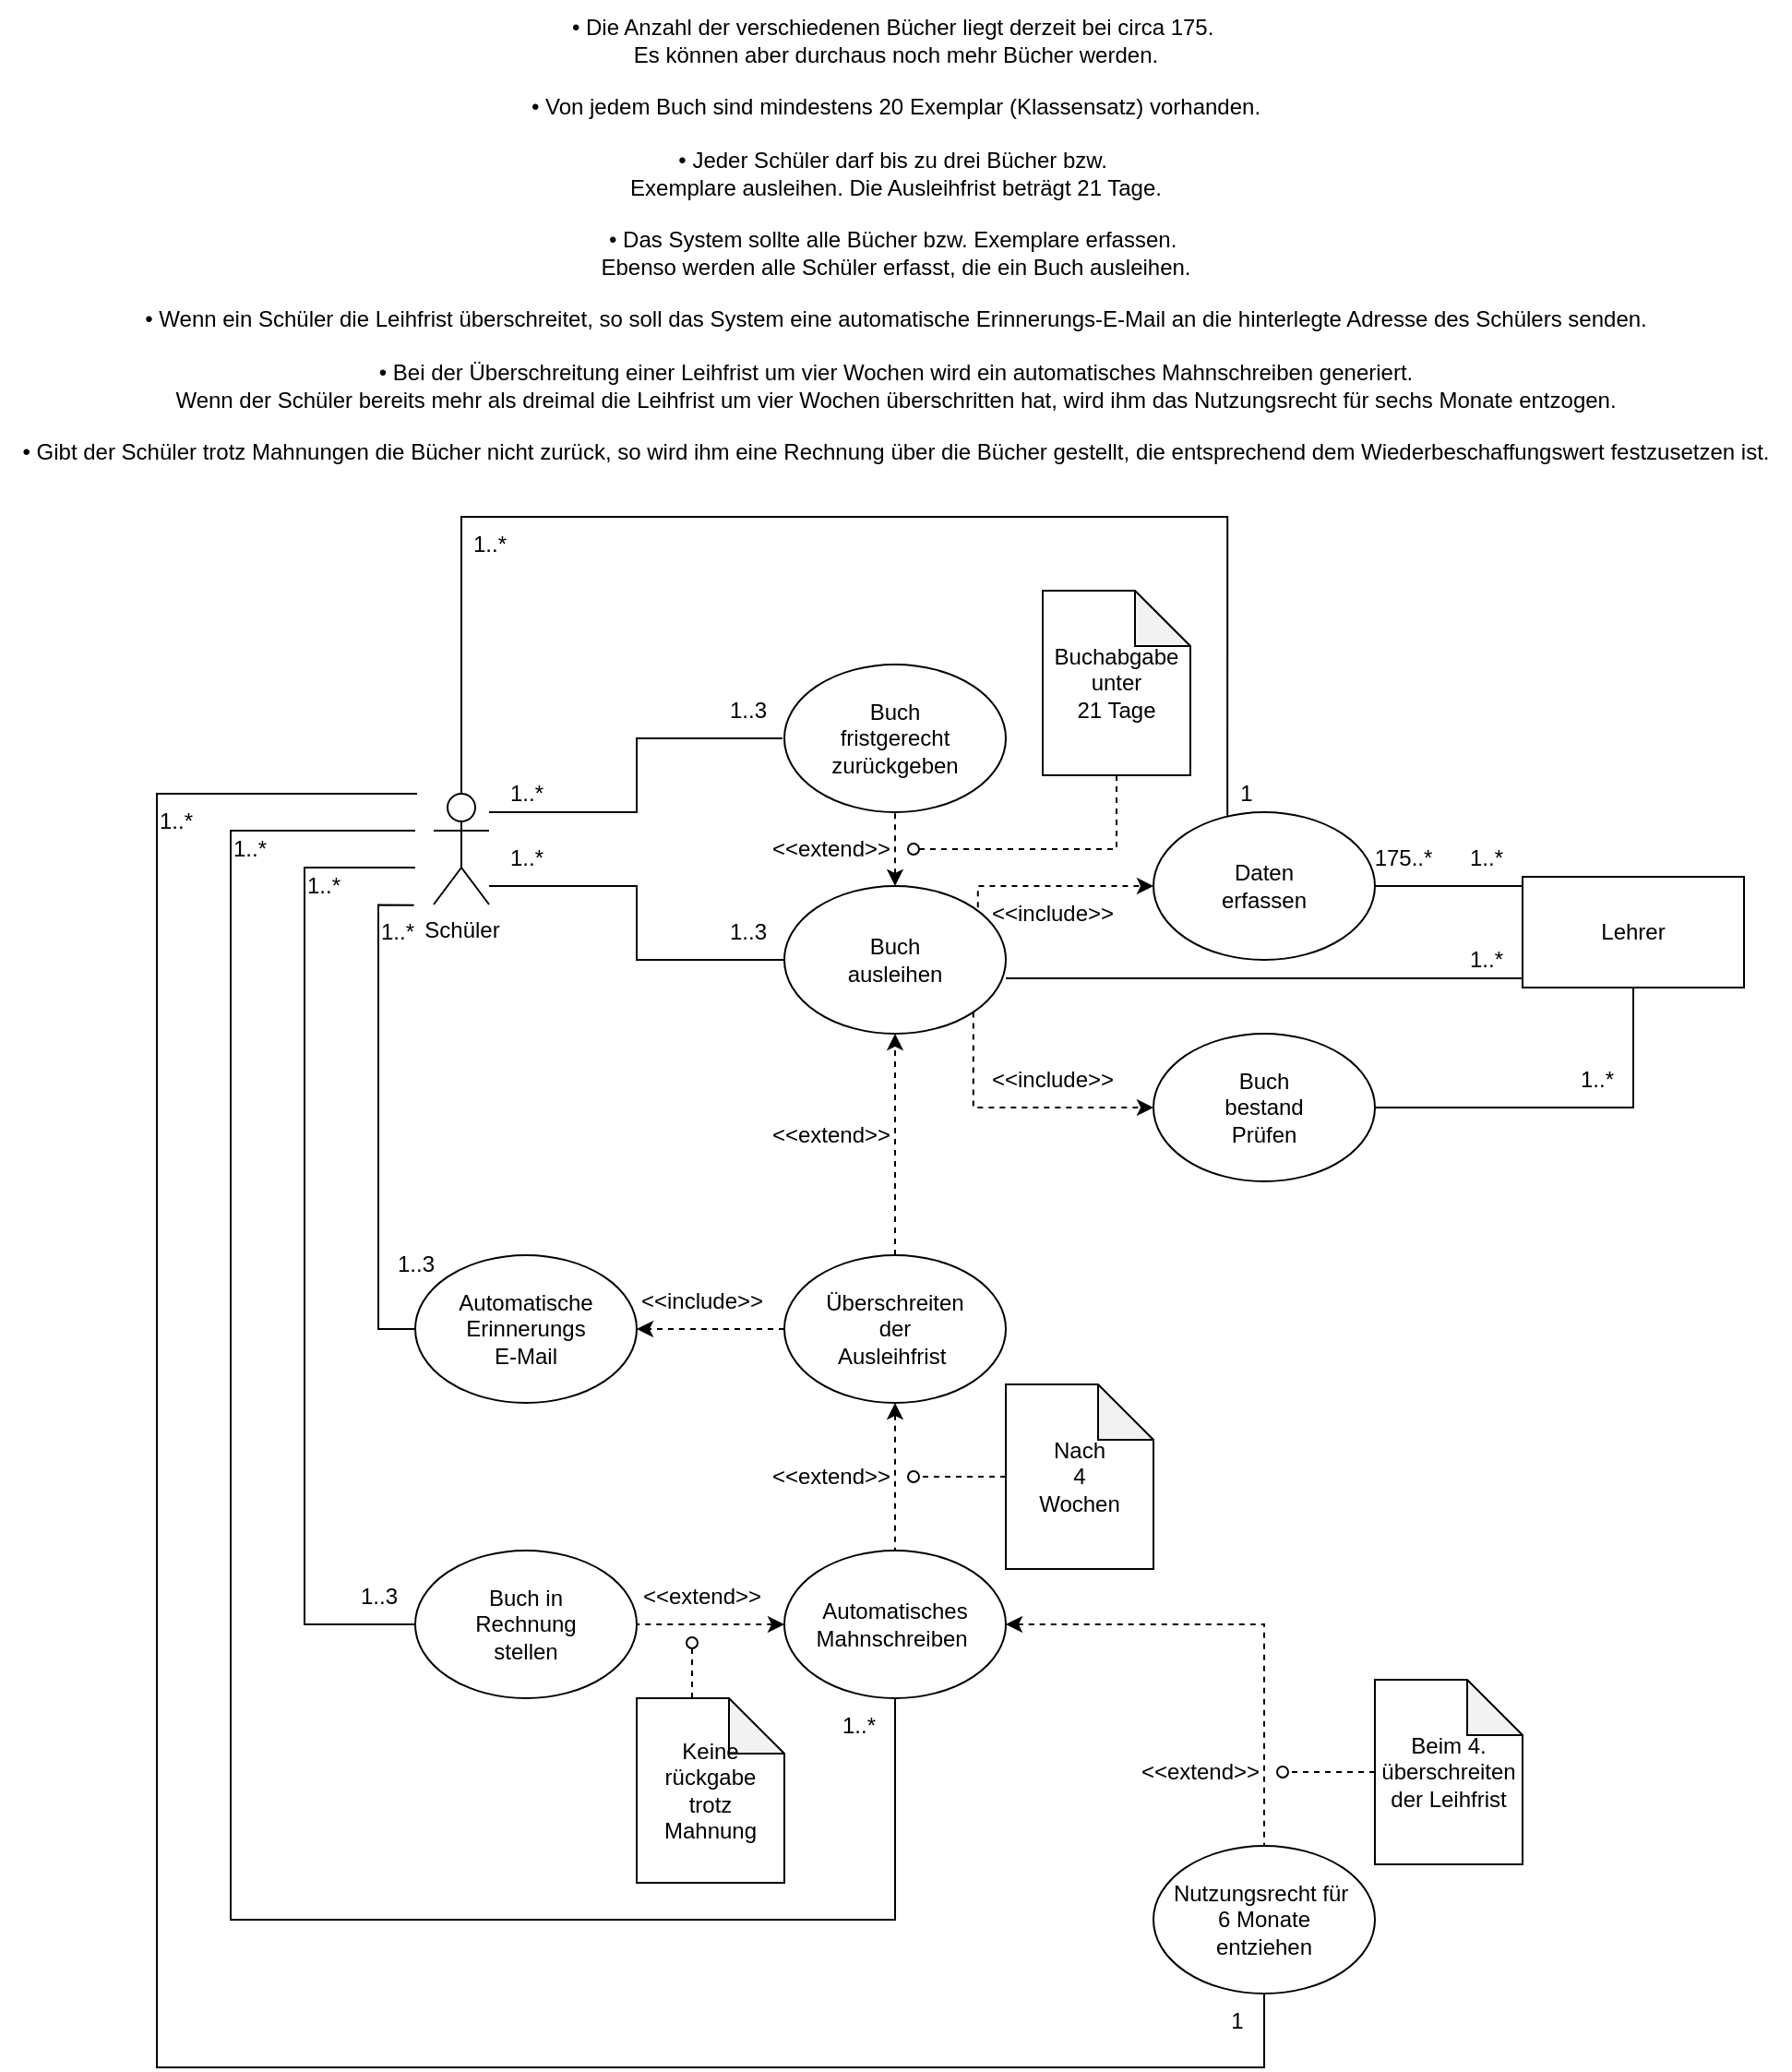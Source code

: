 <mxfile version="26.2.2">
  <diagram name="Seite-1" id="TKSNM1t4RtmL9Gvxr8XT">
    <mxGraphModel dx="2255" dy="841" grid="1" gridSize="10" guides="1" tooltips="1" connect="1" arrows="1" fold="1" page="1" pageScale="1" pageWidth="827" pageHeight="1169" math="0" shadow="0">
      <root>
        <mxCell id="0" />
        <mxCell id="1" parent="0" />
        <mxCell id="AX-AZFJvniZSmxNEroOM-1" value="&lt;div&gt;• Die Anzahl der verschiedenen Bücher liegt derzeit bei circa 175.&amp;nbsp;&lt;/div&gt;&lt;div&gt;&lt;span style=&quot;background-color: transparent; color: light-dark(rgb(0, 0, 0), rgb(255, 255, 255));&quot;&gt;Es können aber durchaus noch mehr Bücher werden.&lt;/span&gt;&lt;/div&gt;&lt;div&gt;&lt;span style=&quot;background-color: transparent; color: light-dark(rgb(0, 0, 0), rgb(255, 255, 255));&quot;&gt;&lt;br&gt;&lt;/span&gt;&lt;/div&gt;&lt;div&gt;• Von jedem Buch sind mindestens 20 Exemplar (Klassensatz) vorhanden.&lt;/div&gt;&lt;div&gt;&lt;br&gt;&lt;/div&gt;&lt;div&gt;• Jeder Schüler darf bis zu drei Bücher bzw.&amp;nbsp;&lt;/div&gt;&lt;div&gt;Exemplare ausleihen. Die Ausleihfrist beträgt 21 Tage.&lt;/div&gt;&lt;div&gt;&lt;br&gt;&lt;/div&gt;&lt;div&gt;• Das System sollte alle Bücher bzw. Exemplare erfassen.&amp;nbsp;&lt;/div&gt;&lt;div&gt;Ebenso werden alle Schüler erfasst, die ein Buch ausleihen.&lt;/div&gt;&lt;div&gt;&lt;br&gt;&lt;/div&gt;&lt;div&gt;• Wenn ein Schüler die Leihfrist überschreitet, so soll das System eine automatische Erinnerungs-E-Mail an die hinterlegte Adresse des Schülers senden.&lt;/div&gt;&lt;div&gt;&lt;br&gt;&lt;/div&gt;&lt;div&gt;• Bei der Überschreitung einer Leihfrist um vier Wochen wird ein automatisches Mahnschreiben generiert.&lt;/div&gt;&lt;div&gt;Wenn der Schüler bereits mehr als dreimal die Leihfrist um vier Wochen überschritten hat, wird ihm das Nutzungsrecht für sechs Monate entzogen.&lt;/div&gt;&lt;div&gt;&lt;br&gt;&lt;/div&gt;&lt;div&gt;• Gibt der Schüler trotz Mahnungen die Bücher nicht zurück, so wird ihm eine Rechnung über die Bücher gestellt, die entsprechend dem Wiederbeschaffungswert festzusetzen ist.&lt;/div&gt;" style="text;html=1;align=center;verticalAlign=middle;resizable=0;points=[];autosize=1;strokeColor=none;fillColor=none;" parent="1" vertex="1">
          <mxGeometry x="-485" width="970" height="260" as="geometry" />
        </mxCell>
        <mxCell id="AX-AZFJvniZSmxNEroOM-13" style="edgeStyle=orthogonalEdgeStyle;rounded=0;orthogonalLoop=1;jettySize=auto;html=1;entryX=0.5;entryY=1;entryDx=0;entryDy=0;dashed=1;endArrow=none;startFill=1;startArrow=classic;" parent="1" source="AX-AZFJvniZSmxNEroOM-6" target="AX-AZFJvniZSmxNEroOM-11" edge="1">
          <mxGeometry relative="1" as="geometry" />
        </mxCell>
        <mxCell id="AX-AZFJvniZSmxNEroOM-19" style="edgeStyle=orthogonalEdgeStyle;rounded=0;orthogonalLoop=1;jettySize=auto;html=1;dashed=1;exitX=1;exitY=1;exitDx=0;exitDy=0;" parent="1" source="AX-AZFJvniZSmxNEroOM-6" target="AX-AZFJvniZSmxNEroOM-18" edge="1">
          <mxGeometry relative="1" as="geometry">
            <mxPoint x="52.8" y="599.44" as="sourcePoint" />
            <Array as="points">
              <mxPoint x="42" y="600" />
            </Array>
          </mxGeometry>
        </mxCell>
        <mxCell id="AX-AZFJvniZSmxNEroOM-28" style="edgeStyle=orthogonalEdgeStyle;rounded=0;orthogonalLoop=1;jettySize=auto;html=1;entryX=0;entryY=0.5;entryDx=0;entryDy=0;dashed=1;exitX=0.874;exitY=0.221;exitDx=0;exitDy=0;exitPerimeter=0;" parent="1" source="AX-AZFJvniZSmxNEroOM-6" target="AX-AZFJvniZSmxNEroOM-25" edge="1">
          <mxGeometry relative="1" as="geometry">
            <Array as="points">
              <mxPoint x="45" y="480" />
            </Array>
          </mxGeometry>
        </mxCell>
        <mxCell id="AX-AZFJvniZSmxNEroOM-6" value="Buch&lt;div&gt;ausleihen&lt;/div&gt;" style="ellipse;whiteSpace=wrap;html=1;" parent="1" vertex="1">
          <mxGeometry x="-60" y="480" width="120" height="80" as="geometry" />
        </mxCell>
        <mxCell id="AX-AZFJvniZSmxNEroOM-8" style="edgeStyle=orthogonalEdgeStyle;rounded=0;orthogonalLoop=1;jettySize=auto;html=1;entryX=0;entryY=0.5;entryDx=0;entryDy=0;endArrow=none;startFill=0;" parent="1" source="AX-AZFJvniZSmxNEroOM-7" target="AX-AZFJvniZSmxNEroOM-6" edge="1">
          <mxGeometry relative="1" as="geometry">
            <Array as="points">
              <mxPoint x="-140" y="480" />
              <mxPoint x="-140" y="520" />
            </Array>
          </mxGeometry>
        </mxCell>
        <mxCell id="AX-AZFJvniZSmxNEroOM-47" style="edgeStyle=orthogonalEdgeStyle;rounded=0;orthogonalLoop=1;jettySize=auto;html=1;entryX=0;entryY=0.5;entryDx=0;entryDy=0;endArrow=none;startFill=0;exitX=0.733;exitY=0.011;exitDx=0;exitDy=0;exitPerimeter=0;" parent="1" source="AX-AZFJvniZSmxNEroOM-52" target="AX-AZFJvniZSmxNEroOM-44" edge="1">
          <mxGeometry relative="1" as="geometry">
            <Array as="points">
              <mxPoint x="-280" y="490" />
              <mxPoint x="-280" y="720" />
            </Array>
          </mxGeometry>
        </mxCell>
        <mxCell id="AX-AZFJvniZSmxNEroOM-50" style="edgeStyle=orthogonalEdgeStyle;rounded=0;orthogonalLoop=1;jettySize=auto;html=1;entryX=0.334;entryY=0.036;entryDx=0;entryDy=0;endArrow=none;startFill=0;entryPerimeter=0;" parent="1" source="AX-AZFJvniZSmxNEroOM-7" target="AX-AZFJvniZSmxNEroOM-25" edge="1">
          <mxGeometry relative="1" as="geometry">
            <Array as="points">
              <mxPoint x="-235" y="280" />
              <mxPoint x="180" y="280" />
            </Array>
          </mxGeometry>
        </mxCell>
        <mxCell id="AX-AZFJvniZSmxNEroOM-7" value="Schüler" style="shape=umlActor;verticalLabelPosition=bottom;verticalAlign=top;html=1;outlineConnect=0;" parent="1" vertex="1">
          <mxGeometry x="-250" y="430" width="30" height="60" as="geometry" />
        </mxCell>
        <mxCell id="AX-AZFJvniZSmxNEroOM-9" value="1..*" style="text;html=1;align=center;verticalAlign=middle;resizable=0;points=[];autosize=1;strokeColor=none;fillColor=none;" parent="1" vertex="1">
          <mxGeometry x="-220" y="450" width="40" height="30" as="geometry" />
        </mxCell>
        <mxCell id="AX-AZFJvniZSmxNEroOM-10" value="1..3" style="text;html=1;align=center;verticalAlign=middle;resizable=0;points=[];autosize=1;strokeColor=none;fillColor=none;" parent="1" vertex="1">
          <mxGeometry x="-100" y="490" width="40" height="30" as="geometry" />
        </mxCell>
        <mxCell id="AX-AZFJvniZSmxNEroOM-11" value="Buch&lt;div&gt;fristgerecht&lt;br&gt;&lt;div&gt;zurückgeben&lt;/div&gt;&lt;/div&gt;" style="ellipse;whiteSpace=wrap;html=1;" parent="1" vertex="1">
          <mxGeometry x="-60" y="360" width="120" height="80" as="geometry" />
        </mxCell>
        <mxCell id="AX-AZFJvniZSmxNEroOM-12" value="1..3" style="text;html=1;align=center;verticalAlign=middle;resizable=0;points=[];autosize=1;strokeColor=none;fillColor=none;" parent="1" vertex="1">
          <mxGeometry x="-100" y="370" width="40" height="30" as="geometry" />
        </mxCell>
        <mxCell id="AX-AZFJvniZSmxNEroOM-14" value="&amp;lt;&amp;lt;extend&amp;gt;&amp;gt;" style="text;html=1;align=center;verticalAlign=middle;resizable=0;points=[];autosize=1;strokeColor=none;fillColor=none;" parent="1" vertex="1">
          <mxGeometry x="-80" y="445" width="90" height="30" as="geometry" />
        </mxCell>
        <mxCell id="AX-AZFJvniZSmxNEroOM-15" style="edgeStyle=orthogonalEdgeStyle;rounded=0;orthogonalLoop=1;jettySize=auto;html=1;endArrow=none;startFill=0;" parent="1" source="AX-AZFJvniZSmxNEroOM-7" edge="1">
          <mxGeometry relative="1" as="geometry">
            <mxPoint x="-61" y="400" as="targetPoint" />
            <Array as="points">
              <mxPoint x="-140" y="440" />
              <mxPoint x="-140" y="400" />
            </Array>
          </mxGeometry>
        </mxCell>
        <mxCell id="AX-AZFJvniZSmxNEroOM-16" value="1..*" style="text;html=1;align=center;verticalAlign=middle;resizable=0;points=[];autosize=1;strokeColor=none;fillColor=none;" parent="1" vertex="1">
          <mxGeometry x="-220" y="415" width="40" height="30" as="geometry" />
        </mxCell>
        <mxCell id="AX-AZFJvniZSmxNEroOM-18" value="Buch&lt;div&gt;bestand&lt;/div&gt;&lt;div&gt;Prüfen&lt;/div&gt;" style="ellipse;whiteSpace=wrap;html=1;" parent="1" vertex="1">
          <mxGeometry x="140" y="560" width="120" height="80" as="geometry" />
        </mxCell>
        <mxCell id="AX-AZFJvniZSmxNEroOM-20" value="&amp;lt;&amp;lt;include&amp;gt;&amp;gt;" style="text;html=1;align=center;verticalAlign=middle;resizable=0;points=[];autosize=1;strokeColor=none;fillColor=none;" parent="1" vertex="1">
          <mxGeometry x="40" y="570" width="90" height="30" as="geometry" />
        </mxCell>
        <mxCell id="AX-AZFJvniZSmxNEroOM-24" style="edgeStyle=orthogonalEdgeStyle;rounded=0;orthogonalLoop=1;jettySize=auto;html=1;dashed=1;endArrow=oval;endFill=0;" parent="1" source="AX-AZFJvniZSmxNEroOM-23" edge="1">
          <mxGeometry relative="1" as="geometry">
            <mxPoint x="10" y="460" as="targetPoint" />
            <Array as="points">
              <mxPoint x="120" y="460" />
            </Array>
          </mxGeometry>
        </mxCell>
        <mxCell id="AX-AZFJvniZSmxNEroOM-23" value="Buchabgabe&lt;div&gt;unter&lt;/div&gt;&lt;div&gt;21 Tage&lt;/div&gt;" style="shape=note;whiteSpace=wrap;html=1;backgroundOutline=1;darkOpacity=0.05;" parent="1" vertex="1">
          <mxGeometry x="80" y="320" width="80" height="100" as="geometry" />
        </mxCell>
        <mxCell id="AX-AZFJvniZSmxNEroOM-25" value="Daten&lt;div&gt;erfassen&lt;/div&gt;" style="ellipse;whiteSpace=wrap;html=1;" parent="1" vertex="1">
          <mxGeometry x="140" y="440" width="120" height="80" as="geometry" />
        </mxCell>
        <mxCell id="AX-AZFJvniZSmxNEroOM-29" value="&amp;lt;&amp;lt;include&amp;gt;&amp;gt;" style="text;html=1;align=center;verticalAlign=middle;resizable=0;points=[];autosize=1;strokeColor=none;fillColor=none;" parent="1" vertex="1">
          <mxGeometry x="40" y="480" width="90" height="30" as="geometry" />
        </mxCell>
        <mxCell id="AX-AZFJvniZSmxNEroOM-36" style="edgeStyle=orthogonalEdgeStyle;rounded=0;orthogonalLoop=1;jettySize=auto;html=1;endArrow=none;startFill=0;entryX=1;entryY=0.5;entryDx=0;entryDy=0;" parent="1" target="AX-AZFJvniZSmxNEroOM-25" edge="1">
          <mxGeometry relative="1" as="geometry">
            <mxPoint x="460" y="480" as="sourcePoint" />
            <mxPoint x="220" y="430" as="targetPoint" />
            <Array as="points">
              <mxPoint x="390" y="480" />
              <mxPoint x="390" y="480" />
            </Array>
          </mxGeometry>
        </mxCell>
        <mxCell id="AX-AZFJvniZSmxNEroOM-54" style="edgeStyle=orthogonalEdgeStyle;rounded=0;orthogonalLoop=1;jettySize=auto;html=1;entryX=1;entryY=0.625;entryDx=0;entryDy=0;entryPerimeter=0;endArrow=none;startFill=0;" parent="1" target="AX-AZFJvniZSmxNEroOM-6" edge="1">
          <mxGeometry relative="1" as="geometry">
            <mxPoint x="396" y="550" as="targetPoint" />
            <mxPoint x="460" y="530" as="sourcePoint" />
            <Array as="points">
              <mxPoint x="435" y="530" />
            </Array>
          </mxGeometry>
        </mxCell>
        <mxCell id="AX-AZFJvniZSmxNEroOM-56" style="edgeStyle=orthogonalEdgeStyle;rounded=0;orthogonalLoop=1;jettySize=auto;html=1;entryX=1;entryY=0.5;entryDx=0;entryDy=0;endArrow=none;startFill=0;exitX=0.5;exitY=1;exitDx=0;exitDy=0;" parent="1" source="AX-AZFJvniZSmxNEroOM-75" target="AX-AZFJvniZSmxNEroOM-18" edge="1">
          <mxGeometry relative="1" as="geometry">
            <mxPoint x="485" y="550" as="sourcePoint" />
            <Array as="points">
              <mxPoint x="400" y="600" />
            </Array>
          </mxGeometry>
        </mxCell>
        <mxCell id="AX-AZFJvniZSmxNEroOM-37" value="175..*" style="text;html=1;align=center;verticalAlign=middle;resizable=0;points=[];autosize=1;strokeColor=none;fillColor=none;" parent="1" vertex="1">
          <mxGeometry x="250" y="450" width="50" height="30" as="geometry" />
        </mxCell>
        <mxCell id="AX-AZFJvniZSmxNEroOM-38" value="1..*" style="text;html=1;align=center;verticalAlign=middle;resizable=0;points=[];autosize=1;strokeColor=none;fillColor=none;" parent="1" vertex="1">
          <mxGeometry x="300" y="450" width="40" height="30" as="geometry" />
        </mxCell>
        <mxCell id="AX-AZFJvniZSmxNEroOM-42" style="edgeStyle=orthogonalEdgeStyle;rounded=0;orthogonalLoop=1;jettySize=auto;html=1;entryX=0.5;entryY=1;entryDx=0;entryDy=0;dashed=1;endArrow=classic;startFill=0;startArrow=none;endFill=1;" parent="1" source="AX-AZFJvniZSmxNEroOM-41" target="AX-AZFJvniZSmxNEroOM-6" edge="1">
          <mxGeometry relative="1" as="geometry" />
        </mxCell>
        <mxCell id="AX-AZFJvniZSmxNEroOM-45" style="edgeStyle=orthogonalEdgeStyle;rounded=0;orthogonalLoop=1;jettySize=auto;html=1;dashed=1;" parent="1" source="AX-AZFJvniZSmxNEroOM-41" target="AX-AZFJvniZSmxNEroOM-44" edge="1">
          <mxGeometry relative="1" as="geometry" />
        </mxCell>
        <mxCell id="AX-AZFJvniZSmxNEroOM-49" style="edgeStyle=orthogonalEdgeStyle;rounded=0;orthogonalLoop=1;jettySize=auto;html=1;dashed=1;endArrow=none;startFill=1;startArrow=classic;" parent="1" source="AX-AZFJvniZSmxNEroOM-41" target="AX-AZFJvniZSmxNEroOM-48" edge="1">
          <mxGeometry relative="1" as="geometry" />
        </mxCell>
        <mxCell id="AX-AZFJvniZSmxNEroOM-41" value="Überschreiten&lt;br&gt;&lt;div&gt;der&lt;/div&gt;&lt;div&gt;&lt;span style=&quot;text-wrap-mode: nowrap;&quot;&gt;Ausleihfrist&amp;nbsp;&lt;/span&gt;&lt;/div&gt;" style="ellipse;whiteSpace=wrap;html=1;" parent="1" vertex="1">
          <mxGeometry x="-60" y="680" width="120" height="80" as="geometry" />
        </mxCell>
        <mxCell id="AX-AZFJvniZSmxNEroOM-43" value="&amp;lt;&amp;lt;extend&amp;gt;&amp;gt;" style="text;html=1;align=center;verticalAlign=middle;resizable=0;points=[];autosize=1;strokeColor=none;fillColor=none;" parent="1" vertex="1">
          <mxGeometry x="-80" y="600" width="90" height="30" as="geometry" />
        </mxCell>
        <mxCell id="AX-AZFJvniZSmxNEroOM-44" value="&lt;div&gt;Automatische&lt;/div&gt;Erinnerungs&lt;div&gt;E-Mail&lt;/div&gt;" style="ellipse;whiteSpace=wrap;html=1;" parent="1" vertex="1">
          <mxGeometry x="-260" y="680" width="120" height="80" as="geometry" />
        </mxCell>
        <mxCell id="AX-AZFJvniZSmxNEroOM-46" value="&amp;lt;&amp;lt;include&amp;gt;&amp;gt;" style="text;html=1;align=center;verticalAlign=middle;resizable=0;points=[];autosize=1;strokeColor=none;fillColor=none;" parent="1" vertex="1">
          <mxGeometry x="-150" y="690" width="90" height="30" as="geometry" />
        </mxCell>
        <mxCell id="AX-AZFJvniZSmxNEroOM-66" style="edgeStyle=orthogonalEdgeStyle;rounded=0;orthogonalLoop=1;jettySize=auto;html=1;entryX=1;entryY=0.5;entryDx=0;entryDy=0;dashed=1;endArrow=none;startFill=1;startArrow=classic;" parent="1" source="AX-AZFJvniZSmxNEroOM-48" target="AX-AZFJvniZSmxNEroOM-65" edge="1">
          <mxGeometry relative="1" as="geometry" />
        </mxCell>
        <mxCell id="AX-AZFJvniZSmxNEroOM-72" style="edgeStyle=orthogonalEdgeStyle;rounded=0;orthogonalLoop=1;jettySize=auto;html=1;endArrow=none;startFill=0;" parent="1" source="AX-AZFJvniZSmxNEroOM-48" edge="1">
          <mxGeometry relative="1" as="geometry">
            <mxPoint x="-260" y="450" as="targetPoint" />
            <Array as="points">
              <mxPoint y="1040" />
              <mxPoint x="-360" y="1040" />
              <mxPoint x="-360" y="450" />
              <mxPoint x="-260" y="450" />
            </Array>
          </mxGeometry>
        </mxCell>
        <mxCell id="AX-AZFJvniZSmxNEroOM-48" value="Automatisches&lt;div&gt;&lt;span style=&quot;text-wrap-mode: nowrap;&quot;&gt;Mahnschreiben&amp;nbsp;&lt;/span&gt;&lt;/div&gt;" style="ellipse;whiteSpace=wrap;html=1;" parent="1" vertex="1">
          <mxGeometry x="-60" y="840" width="120" height="80" as="geometry" />
        </mxCell>
        <mxCell id="AX-AZFJvniZSmxNEroOM-51" value="1..*" style="text;html=1;align=center;verticalAlign=middle;resizable=0;points=[];autosize=1;strokeColor=none;fillColor=none;" parent="1" vertex="1">
          <mxGeometry x="-240" y="280" width="40" height="30" as="geometry" />
        </mxCell>
        <mxCell id="AX-AZFJvniZSmxNEroOM-52" value="1..*" style="text;html=1;align=center;verticalAlign=middle;resizable=0;points=[];autosize=1;strokeColor=none;fillColor=none;" parent="1" vertex="1">
          <mxGeometry x="-290" y="490" width="40" height="30" as="geometry" />
        </mxCell>
        <mxCell id="AX-AZFJvniZSmxNEroOM-53" value="1" style="text;html=1;align=center;verticalAlign=middle;resizable=0;points=[];autosize=1;strokeColor=none;fillColor=none;" parent="1" vertex="1">
          <mxGeometry x="175" y="415" width="30" height="30" as="geometry" />
        </mxCell>
        <mxCell id="AX-AZFJvniZSmxNEroOM-57" value="&amp;lt;&amp;lt;extend&amp;gt;&amp;gt;" style="text;html=1;align=center;verticalAlign=middle;resizable=0;points=[];autosize=1;strokeColor=none;fillColor=none;" parent="1" vertex="1">
          <mxGeometry x="-80" y="785" width="90" height="30" as="geometry" />
        </mxCell>
        <mxCell id="AX-AZFJvniZSmxNEroOM-59" style="edgeStyle=orthogonalEdgeStyle;rounded=0;orthogonalLoop=1;jettySize=auto;html=1;endArrow=oval;endFill=0;dashed=1;" parent="1" source="AX-AZFJvniZSmxNEroOM-58" target="AX-AZFJvniZSmxNEroOM-57" edge="1">
          <mxGeometry relative="1" as="geometry" />
        </mxCell>
        <mxCell id="AX-AZFJvniZSmxNEroOM-58" value="Nach&lt;div&gt;4&lt;/div&gt;&lt;div&gt;Wochen&lt;/div&gt;" style="shape=note;whiteSpace=wrap;html=1;backgroundOutline=1;darkOpacity=0.05;" parent="1" vertex="1">
          <mxGeometry x="60" y="750" width="80" height="100" as="geometry" />
        </mxCell>
        <mxCell id="AX-AZFJvniZSmxNEroOM-60" style="edgeStyle=orthogonalEdgeStyle;rounded=0;orthogonalLoop=1;jettySize=auto;html=1;dashed=1;exitX=1;exitY=0.5;exitDx=0;exitDy=0;endArrow=none;endFill=0;startFill=1;startArrow=classic;" parent="1" source="AX-AZFJvniZSmxNEroOM-48" target="AX-AZFJvniZSmxNEroOM-61" edge="1">
          <mxGeometry relative="1" as="geometry">
            <mxPoint y="920" as="sourcePoint" />
            <Array as="points">
              <mxPoint x="200" y="880" />
            </Array>
          </mxGeometry>
        </mxCell>
        <mxCell id="AX-AZFJvniZSmxNEroOM-73" style="edgeStyle=orthogonalEdgeStyle;rounded=0;orthogonalLoop=1;jettySize=auto;html=1;endArrow=none;startFill=0;" parent="1" source="AX-AZFJvniZSmxNEroOM-61" edge="1">
          <mxGeometry relative="1" as="geometry">
            <mxPoint x="-260" y="430" as="targetPoint" />
            <Array as="points">
              <mxPoint x="200" y="1120" />
              <mxPoint x="-400" y="1120" />
              <mxPoint x="-400" y="430" />
              <mxPoint x="-259" y="430" />
            </Array>
          </mxGeometry>
        </mxCell>
        <mxCell id="AX-AZFJvniZSmxNEroOM-61" value="Nutzungsrecht für&amp;nbsp;&lt;div&gt;6 Monate&lt;/div&gt;&lt;div&gt;entziehen&lt;/div&gt;" style="ellipse;whiteSpace=wrap;html=1;" parent="1" vertex="1">
          <mxGeometry x="140" y="1000" width="120" height="80" as="geometry" />
        </mxCell>
        <mxCell id="AX-AZFJvniZSmxNEroOM-62" value="&amp;lt;&amp;lt;extend&amp;gt;&amp;gt;" style="text;html=1;align=center;verticalAlign=middle;resizable=0;points=[];autosize=1;strokeColor=none;fillColor=none;" parent="1" vertex="1">
          <mxGeometry x="120" y="945" width="90" height="30" as="geometry" />
        </mxCell>
        <mxCell id="AX-AZFJvniZSmxNEroOM-63" style="edgeStyle=orthogonalEdgeStyle;rounded=0;orthogonalLoop=1;jettySize=auto;html=1;endArrow=oval;endFill=0;dashed=1;" parent="1" source="AX-AZFJvniZSmxNEroOM-64" edge="1">
          <mxGeometry relative="1" as="geometry">
            <mxPoint x="210" y="960" as="targetPoint" />
          </mxGeometry>
        </mxCell>
        <mxCell id="AX-AZFJvniZSmxNEroOM-64" value="Beim 4.&lt;div&gt;überschreiten&lt;/div&gt;&lt;div&gt;der Leihfrist&lt;/div&gt;" style="shape=note;whiteSpace=wrap;html=1;backgroundOutline=1;darkOpacity=0.05;" parent="1" vertex="1">
          <mxGeometry x="260" y="910" width="80" height="100" as="geometry" />
        </mxCell>
        <mxCell id="AX-AZFJvniZSmxNEroOM-70" style="edgeStyle=orthogonalEdgeStyle;rounded=0;orthogonalLoop=1;jettySize=auto;html=1;endArrow=none;startFill=0;" parent="1" source="AX-AZFJvniZSmxNEroOM-65" edge="1">
          <mxGeometry relative="1" as="geometry">
            <mxPoint x="-260" y="470" as="targetPoint" />
            <Array as="points">
              <mxPoint x="-320" y="880" />
              <mxPoint x="-320" y="470" />
              <mxPoint x="-260" y="470" />
            </Array>
          </mxGeometry>
        </mxCell>
        <mxCell id="AX-AZFJvniZSmxNEroOM-65" value="&lt;div&gt;&lt;span style=&quot;background-color: transparent; color: light-dark(rgb(0, 0, 0), rgb(255, 255, 255));&quot;&gt;Buch in&lt;/span&gt;&lt;/div&gt;&lt;div&gt;Rechnung&lt;/div&gt;&lt;div&gt;stellen&lt;/div&gt;" style="ellipse;whiteSpace=wrap;html=1;" parent="1" vertex="1">
          <mxGeometry x="-260" y="840" width="120" height="80" as="geometry" />
        </mxCell>
        <mxCell id="AX-AZFJvniZSmxNEroOM-67" value="&amp;lt;&amp;lt;extend&amp;gt;&amp;gt;" style="text;html=1;align=center;verticalAlign=middle;resizable=0;points=[];autosize=1;strokeColor=none;fillColor=none;" parent="1" vertex="1">
          <mxGeometry x="-150" y="850" width="90" height="30" as="geometry" />
        </mxCell>
        <mxCell id="AX-AZFJvniZSmxNEroOM-68" value="Keine&lt;div&gt;rückgabe&lt;/div&gt;&lt;div&gt;trotz&lt;/div&gt;&lt;div&gt;Mahnung&lt;/div&gt;" style="shape=note;whiteSpace=wrap;html=1;backgroundOutline=1;darkOpacity=0.05;" parent="1" vertex="1">
          <mxGeometry x="-140" y="920" width="80" height="100" as="geometry" />
        </mxCell>
        <mxCell id="AX-AZFJvniZSmxNEroOM-69" style="edgeStyle=orthogonalEdgeStyle;rounded=0;orthogonalLoop=1;jettySize=auto;html=1;endArrow=oval;endFill=0;dashed=1;" parent="1" edge="1">
          <mxGeometry relative="1" as="geometry">
            <mxPoint x="-110" y="920" as="sourcePoint" />
            <mxPoint x="-110" y="890" as="targetPoint" />
          </mxGeometry>
        </mxCell>
        <mxCell id="AX-AZFJvniZSmxNEroOM-75" value="Lehrer" style="rounded=0;whiteSpace=wrap;html=1;" parent="1" vertex="1">
          <mxGeometry x="340" y="475" width="120" height="60" as="geometry" />
        </mxCell>
        <mxCell id="AX-AZFJvniZSmxNEroOM-77" value="1..3" style="text;html=1;align=center;verticalAlign=middle;resizable=0;points=[];autosize=1;strokeColor=none;fillColor=none;" parent="1" vertex="1">
          <mxGeometry x="-280" y="670" width="40" height="30" as="geometry" />
        </mxCell>
        <mxCell id="AX-AZFJvniZSmxNEroOM-78" value="1..3" style="text;html=1;align=center;verticalAlign=middle;resizable=0;points=[];autosize=1;strokeColor=none;fillColor=none;" parent="1" vertex="1">
          <mxGeometry x="-300" y="850" width="40" height="30" as="geometry" />
        </mxCell>
        <mxCell id="AX-AZFJvniZSmxNEroOM-79" value="1..*" style="text;html=1;align=center;verticalAlign=middle;resizable=0;points=[];autosize=1;strokeColor=none;fillColor=none;" parent="1" vertex="1">
          <mxGeometry x="-330" y="465" width="40" height="30" as="geometry" />
        </mxCell>
        <mxCell id="AX-AZFJvniZSmxNEroOM-80" value="1..*" style="text;html=1;align=center;verticalAlign=middle;resizable=0;points=[];autosize=1;strokeColor=none;fillColor=none;" parent="1" vertex="1">
          <mxGeometry x="-370" y="445" width="40" height="30" as="geometry" />
        </mxCell>
        <mxCell id="AX-AZFJvniZSmxNEroOM-81" value="1..*" style="text;html=1;align=center;verticalAlign=middle;resizable=0;points=[];autosize=1;strokeColor=none;fillColor=none;" parent="1" vertex="1">
          <mxGeometry x="-410" y="430" width="40" height="30" as="geometry" />
        </mxCell>
        <mxCell id="AX-AZFJvniZSmxNEroOM-82" value="1..*" style="text;html=1;align=center;verticalAlign=middle;resizable=0;points=[];autosize=1;strokeColor=none;fillColor=none;" parent="1" vertex="1">
          <mxGeometry x="-40" y="920" width="40" height="30" as="geometry" />
        </mxCell>
        <mxCell id="AX-AZFJvniZSmxNEroOM-83" value="1" style="text;html=1;align=center;verticalAlign=middle;resizable=0;points=[];autosize=1;strokeColor=none;fillColor=none;" parent="1" vertex="1">
          <mxGeometry x="170" y="1080" width="30" height="30" as="geometry" />
        </mxCell>
        <mxCell id="AX-AZFJvniZSmxNEroOM-84" value="1..*" style="text;html=1;align=center;verticalAlign=middle;resizable=0;points=[];autosize=1;strokeColor=none;fillColor=none;" parent="1" vertex="1">
          <mxGeometry x="300" y="505" width="40" height="30" as="geometry" />
        </mxCell>
        <mxCell id="AX-AZFJvniZSmxNEroOM-85" value="1..*" style="text;html=1;align=center;verticalAlign=middle;resizable=0;points=[];autosize=1;strokeColor=none;fillColor=none;" parent="1" vertex="1">
          <mxGeometry x="360" y="570" width="40" height="30" as="geometry" />
        </mxCell>
      </root>
    </mxGraphModel>
  </diagram>
</mxfile>

